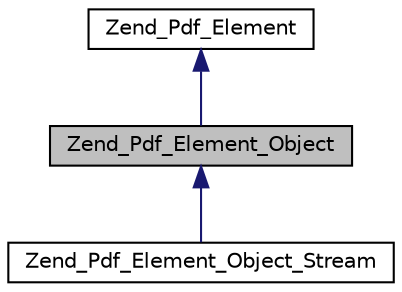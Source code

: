 digraph G
{
  edge [fontname="Helvetica",fontsize="10",labelfontname="Helvetica",labelfontsize="10"];
  node [fontname="Helvetica",fontsize="10",shape=record];
  Node1 [label="Zend_Pdf_Element_Object",height=0.2,width=0.4,color="black", fillcolor="grey75", style="filled" fontcolor="black"];
  Node2 -> Node1 [dir="back",color="midnightblue",fontsize="10",style="solid",fontname="Helvetica"];
  Node2 [label="Zend_Pdf_Element",height=0.2,width=0.4,color="black", fillcolor="white", style="filled",URL="$class_zend___pdf___element.html"];
  Node1 -> Node3 [dir="back",color="midnightblue",fontsize="10",style="solid",fontname="Helvetica"];
  Node3 [label="Zend_Pdf_Element_Object_Stream",height=0.2,width=0.4,color="black", fillcolor="white", style="filled",URL="$class_zend___pdf___element___object___stream.html"];
}
